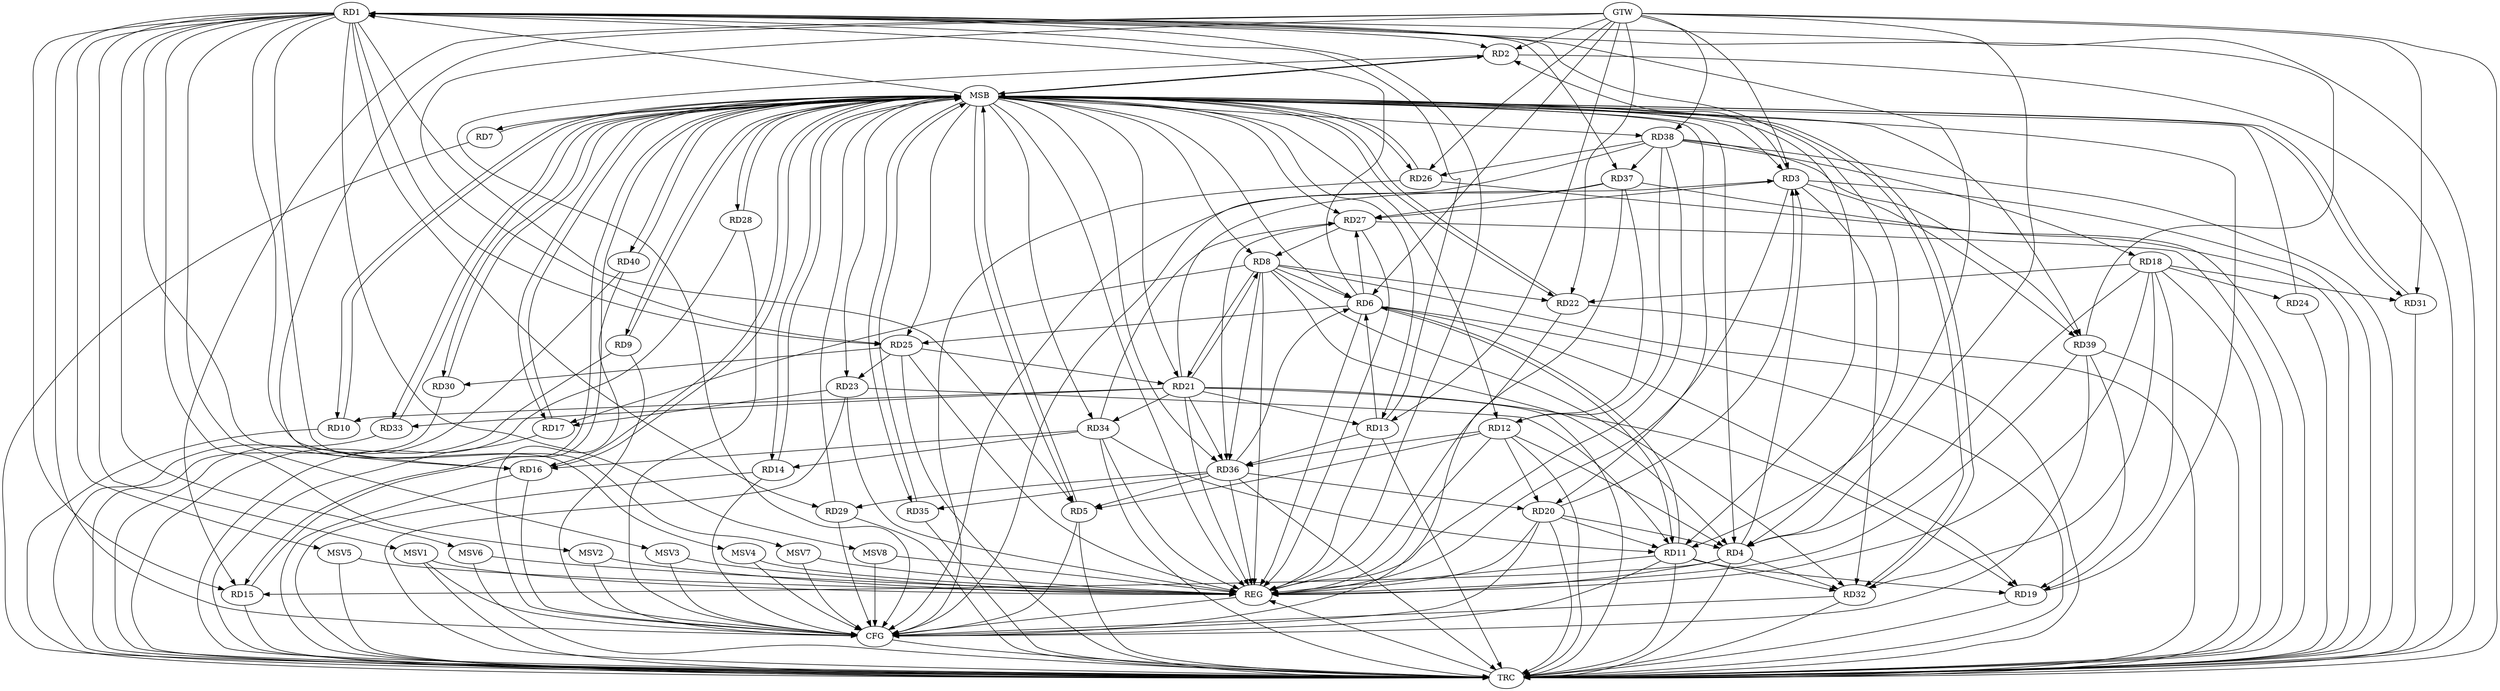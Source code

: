 strict digraph G {
  RD1 [ label="RD1" ];
  RD2 [ label="RD2" ];
  RD3 [ label="RD3" ];
  RD4 [ label="RD4" ];
  RD5 [ label="RD5" ];
  RD6 [ label="RD6" ];
  RD7 [ label="RD7" ];
  RD8 [ label="RD8" ];
  RD9 [ label="RD9" ];
  RD10 [ label="RD10" ];
  RD11 [ label="RD11" ];
  RD12 [ label="RD12" ];
  RD13 [ label="RD13" ];
  RD14 [ label="RD14" ];
  RD15 [ label="RD15" ];
  RD16 [ label="RD16" ];
  RD17 [ label="RD17" ];
  RD18 [ label="RD18" ];
  RD19 [ label="RD19" ];
  RD20 [ label="RD20" ];
  RD21 [ label="RD21" ];
  RD22 [ label="RD22" ];
  RD23 [ label="RD23" ];
  RD24 [ label="RD24" ];
  RD25 [ label="RD25" ];
  RD26 [ label="RD26" ];
  RD27 [ label="RD27" ];
  RD28 [ label="RD28" ];
  RD29 [ label="RD29" ];
  RD30 [ label="RD30" ];
  RD31 [ label="RD31" ];
  RD32 [ label="RD32" ];
  RD33 [ label="RD33" ];
  RD34 [ label="RD34" ];
  RD35 [ label="RD35" ];
  RD36 [ label="RD36" ];
  RD37 [ label="RD37" ];
  RD38 [ label="RD38" ];
  RD39 [ label="RD39" ];
  RD40 [ label="RD40" ];
  GTW [ label="GTW" ];
  REG [ label="REG" ];
  MSB [ label="MSB" ];
  CFG [ label="CFG" ];
  TRC [ label="TRC" ];
  MSV1 [ label="MSV1" ];
  MSV2 [ label="MSV2" ];
  MSV3 [ label="MSV3" ];
  MSV4 [ label="MSV4" ];
  MSV5 [ label="MSV5" ];
  MSV6 [ label="MSV6" ];
  MSV7 [ label="MSV7" ];
  MSV8 [ label="MSV8" ];
  RD1 -> RD2;
  RD1 -> RD4;
  RD1 -> RD5;
  RD6 -> RD1;
  RD1 -> RD11;
  RD13 -> RD1;
  RD1 -> RD15;
  RD1 -> RD16;
  RD1 -> RD25;
  RD1 -> RD29;
  RD1 -> RD37;
  RD39 -> RD1;
  RD3 -> RD2;
  RD4 -> RD3;
  RD20 -> RD3;
  RD21 -> RD3;
  RD3 -> RD27;
  RD3 -> RD32;
  RD3 -> RD39;
  RD8 -> RD4;
  RD12 -> RD4;
  RD4 -> RD15;
  RD18 -> RD4;
  RD20 -> RD4;
  RD4 -> RD32;
  RD12 -> RD5;
  RD36 -> RD5;
  RD8 -> RD6;
  RD6 -> RD11;
  RD11 -> RD6;
  RD13 -> RD6;
  RD6 -> RD19;
  RD6 -> RD25;
  RD6 -> RD27;
  RD36 -> RD6;
  RD8 -> RD17;
  RD8 -> RD21;
  RD21 -> RD8;
  RD8 -> RD22;
  RD27 -> RD8;
  RD8 -> RD32;
  RD8 -> RD36;
  RD21 -> RD10;
  RD11 -> RD19;
  RD20 -> RD11;
  RD23 -> RD11;
  RD11 -> RD32;
  RD34 -> RD11;
  RD12 -> RD20;
  RD12 -> RD36;
  RD37 -> RD12;
  RD38 -> RD12;
  RD21 -> RD13;
  RD13 -> RD36;
  RD34 -> RD14;
  RD34 -> RD16;
  RD23 -> RD17;
  RD18 -> RD19;
  RD18 -> RD22;
  RD18 -> RD24;
  RD18 -> RD31;
  RD18 -> RD32;
  RD38 -> RD18;
  RD21 -> RD19;
  RD39 -> RD19;
  RD36 -> RD20;
  RD25 -> RD21;
  RD21 -> RD33;
  RD21 -> RD34;
  RD21 -> RD36;
  RD25 -> RD23;
  RD25 -> RD30;
  RD38 -> RD26;
  RD34 -> RD27;
  RD27 -> RD36;
  RD37 -> RD27;
  RD36 -> RD29;
  RD36 -> RD35;
  RD38 -> RD37;
  RD38 -> RD39;
  GTW -> RD3;
  GTW -> RD16;
  GTW -> RD22;
  GTW -> RD25;
  GTW -> RD2;
  GTW -> RD6;
  GTW -> RD26;
  GTW -> RD4;
  GTW -> RD13;
  GTW -> RD15;
  GTW -> RD31;
  GTW -> RD38;
  RD1 -> REG;
  RD3 -> REG;
  RD4 -> REG;
  RD6 -> REG;
  RD8 -> REG;
  RD11 -> REG;
  RD12 -> REG;
  RD13 -> REG;
  RD18 -> REG;
  RD20 -> REG;
  RD21 -> REG;
  RD23 -> REG;
  RD25 -> REG;
  RD27 -> REG;
  RD34 -> REG;
  RD36 -> REG;
  RD37 -> REG;
  RD38 -> REG;
  RD39 -> REG;
  RD2 -> MSB;
  MSB -> RD6;
  MSB -> RD11;
  MSB -> RD23;
  MSB -> RD32;
  MSB -> REG;
  RD5 -> MSB;
  MSB -> RD2;
  MSB -> RD12;
  MSB -> RD16;
  MSB -> RD35;
  MSB -> RD36;
  RD7 -> MSB;
  MSB -> RD5;
  MSB -> RD17;
  MSB -> RD25;
  RD9 -> MSB;
  MSB -> RD3;
  MSB -> RD26;
  MSB -> RD30;
  MSB -> RD40;
  RD10 -> MSB;
  MSB -> RD7;
  MSB -> RD20;
  MSB -> RD28;
  MSB -> RD31;
  RD14 -> MSB;
  MSB -> RD1;
  RD15 -> MSB;
  MSB -> RD13;
  MSB -> RD27;
  MSB -> RD33;
  MSB -> RD38;
  RD16 -> MSB;
  MSB -> RD4;
  MSB -> RD15;
  RD17 -> MSB;
  MSB -> RD14;
  RD19 -> MSB;
  RD22 -> MSB;
  RD24 -> MSB;
  MSB -> RD39;
  RD26 -> MSB;
  MSB -> RD10;
  RD28 -> MSB;
  MSB -> RD21;
  RD29 -> MSB;
  RD30 -> MSB;
  MSB -> RD34;
  RD31 -> MSB;
  MSB -> RD22;
  RD32 -> MSB;
  RD33 -> MSB;
  RD35 -> MSB;
  MSB -> RD8;
  MSB -> RD9;
  RD40 -> MSB;
  RD37 -> CFG;
  RD22 -> CFG;
  RD5 -> CFG;
  RD16 -> CFG;
  RD28 -> CFG;
  RD9 -> CFG;
  RD11 -> CFG;
  RD38 -> CFG;
  RD26 -> CFG;
  RD32 -> CFG;
  RD2 -> CFG;
  RD39 -> CFG;
  RD40 -> CFG;
  RD14 -> CFG;
  RD1 -> CFG;
  RD20 -> CFG;
  RD29 -> CFG;
  REG -> CFG;
  RD1 -> TRC;
  RD2 -> TRC;
  RD3 -> TRC;
  RD4 -> TRC;
  RD5 -> TRC;
  RD6 -> TRC;
  RD7 -> TRC;
  RD8 -> TRC;
  RD9 -> TRC;
  RD10 -> TRC;
  RD11 -> TRC;
  RD12 -> TRC;
  RD13 -> TRC;
  RD14 -> TRC;
  RD15 -> TRC;
  RD16 -> TRC;
  RD17 -> TRC;
  RD18 -> TRC;
  RD19 -> TRC;
  RD20 -> TRC;
  RD21 -> TRC;
  RD22 -> TRC;
  RD23 -> TRC;
  RD24 -> TRC;
  RD25 -> TRC;
  RD26 -> TRC;
  RD27 -> TRC;
  RD28 -> TRC;
  RD29 -> TRC;
  RD30 -> TRC;
  RD31 -> TRC;
  RD32 -> TRC;
  RD33 -> TRC;
  RD34 -> TRC;
  RD35 -> TRC;
  RD36 -> TRC;
  RD37 -> TRC;
  RD38 -> TRC;
  RD39 -> TRC;
  RD40 -> TRC;
  GTW -> TRC;
  CFG -> TRC;
  TRC -> REG;
  RD1 -> MSV1;
  MSV1 -> REG;
  MSV1 -> TRC;
  MSV1 -> CFG;
  RD1 -> MSV2;
  RD1 -> MSV3;
  MSV2 -> REG;
  MSV2 -> CFG;
  MSV3 -> REG;
  MSV3 -> CFG;
  RD1 -> MSV4;
  MSV4 -> REG;
  MSV4 -> CFG;
  RD1 -> MSV5;
  MSV5 -> REG;
  MSV5 -> TRC;
  RD1 -> MSV6;
  MSV6 -> REG;
  MSV6 -> TRC;
  RD1 -> MSV7;
  RD1 -> MSV8;
  MSV7 -> REG;
  MSV7 -> CFG;
  MSV8 -> REG;
  MSV8 -> CFG;
}
